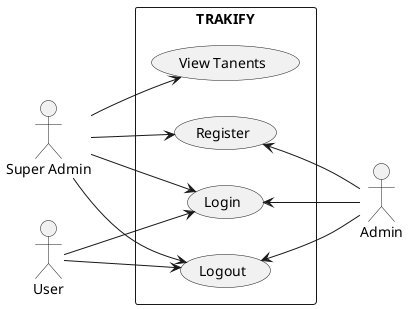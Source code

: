 @startuml usecaseDiagram

left to right direction

actor "Super Admin" as sAdmin
actor "Admin" as admin
actor "User" as user

rectangle "TRAKIFY" {
    usecase "Login" as login
    usecase "Logout" as logout
    usecase "Register" as register

    usecase "View Tanents" as viewTanents
}

sAdmin --> login
sAdmin --> logout
sAdmin --> register
sAdmin --> viewTanents

admin -u-> login
admin -u-> logout
admin -u-> register

user --> login
user --> logout



@enduml